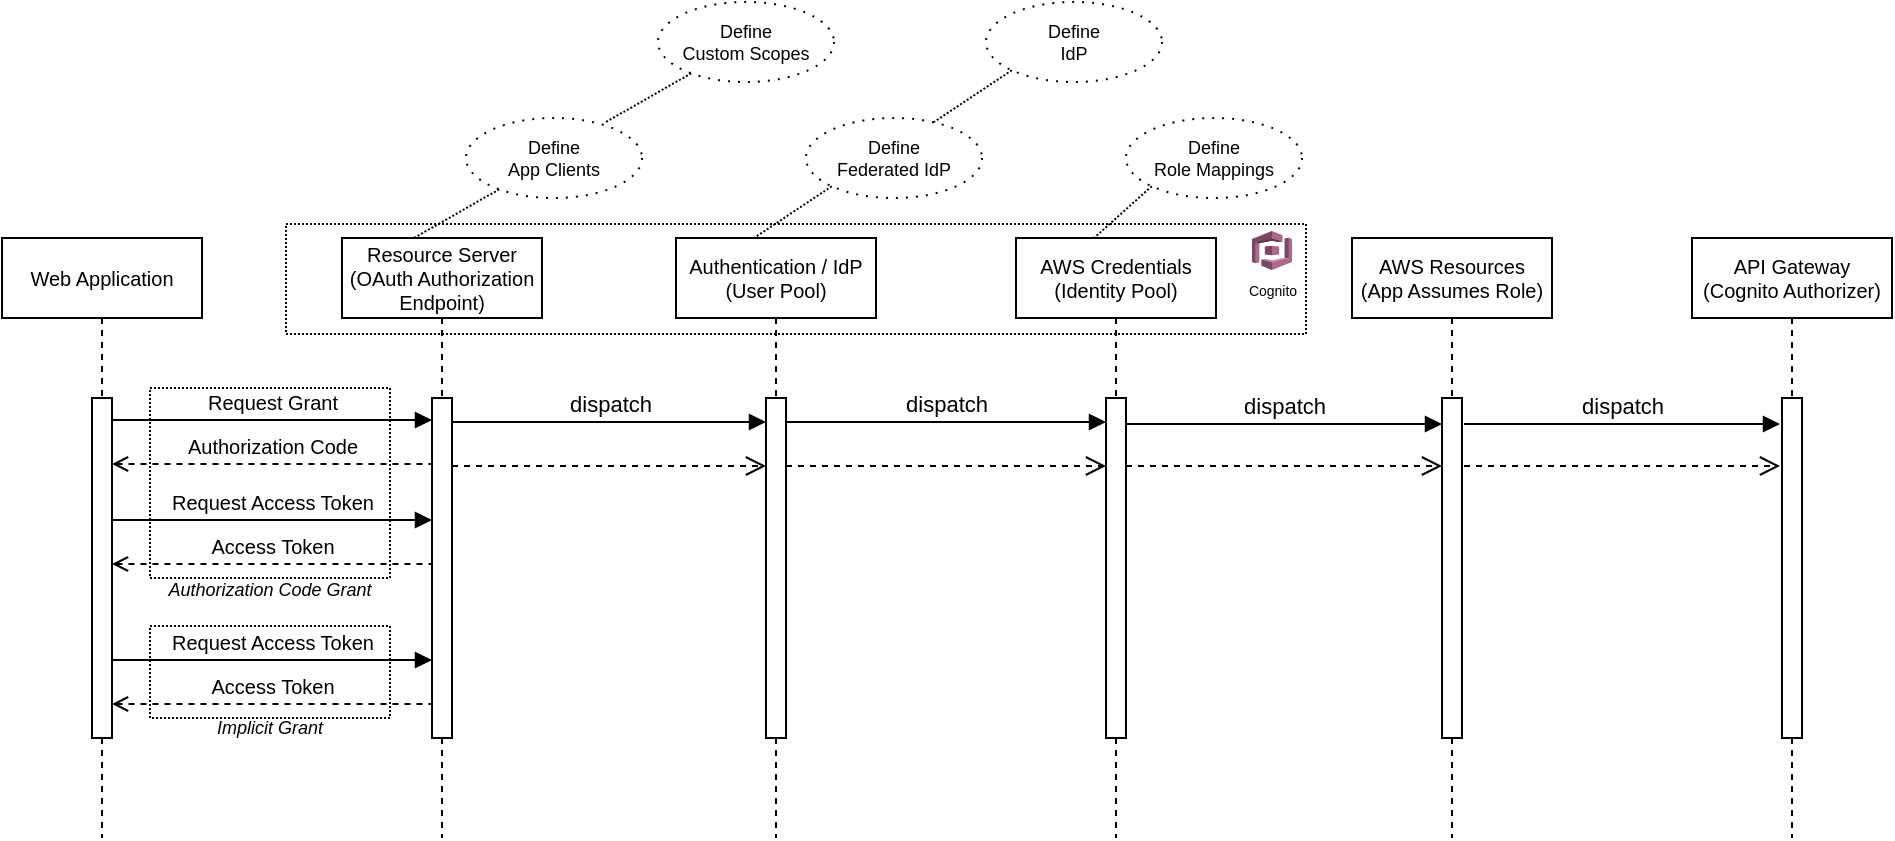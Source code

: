 <mxfile version="23.1.7" type="github">
  <diagram name="Page-1" id="2YBvvXClWsGukQMizWep">
    <mxGraphModel dx="1037" dy="549" grid="1" gridSize="10" guides="1" tooltips="1" connect="1" arrows="1" fold="1" page="1" pageScale="1" pageWidth="1100" pageHeight="850" math="0" shadow="0">
      <root>
        <mxCell id="0" />
        <mxCell id="1" parent="0" />
        <mxCell id="r72Okk3l7TpYCggT--TZ-34" value="" style="rounded=0;whiteSpace=wrap;html=1;fillColor=none;dashed=1;dashPattern=1 1;" vertex="1" parent="1">
          <mxGeometry x="162" y="604" width="120" height="46" as="geometry" />
        </mxCell>
        <mxCell id="aM9ryv3xv72pqoxQDRHE-1" value="Web Application" style="shape=umlLifeline;perimeter=lifelinePerimeter;whiteSpace=wrap;html=1;container=0;dropTarget=0;collapsible=0;recursiveResize=0;outlineConnect=0;portConstraint=eastwest;newEdgeStyle={&quot;edgeStyle&quot;:&quot;elbowEdgeStyle&quot;,&quot;elbow&quot;:&quot;vertical&quot;,&quot;curved&quot;:0,&quot;rounded&quot;:0};fontSize=10;" parent="1" vertex="1">
          <mxGeometry x="88" y="410" width="100" height="300" as="geometry" />
        </mxCell>
        <mxCell id="aM9ryv3xv72pqoxQDRHE-2" value="" style="html=1;points=[];perimeter=orthogonalPerimeter;outlineConnect=0;targetShapes=umlLifeline;portConstraint=eastwest;newEdgeStyle={&quot;edgeStyle&quot;:&quot;elbowEdgeStyle&quot;,&quot;elbow&quot;:&quot;vertical&quot;,&quot;curved&quot;:0,&quot;rounded&quot;:0};" parent="aM9ryv3xv72pqoxQDRHE-1" vertex="1">
          <mxGeometry x="45" y="80" width="10" height="170" as="geometry" />
        </mxCell>
        <mxCell id="aM9ryv3xv72pqoxQDRHE-5" value="Resource Server&lt;br style=&quot;font-size: 10px;&quot;&gt;(OAuth Authorization Endpoint)" style="shape=umlLifeline;perimeter=lifelinePerimeter;whiteSpace=wrap;html=1;container=0;dropTarget=0;collapsible=0;recursiveResize=0;outlineConnect=0;portConstraint=eastwest;newEdgeStyle={&quot;edgeStyle&quot;:&quot;elbowEdgeStyle&quot;,&quot;elbow&quot;:&quot;vertical&quot;,&quot;curved&quot;:0,&quot;rounded&quot;:0};fontSize=10;" parent="1" vertex="1">
          <mxGeometry x="258" y="410" width="100" height="300" as="geometry" />
        </mxCell>
        <mxCell id="aM9ryv3xv72pqoxQDRHE-6" value="" style="html=1;points=[];perimeter=orthogonalPerimeter;outlineConnect=0;targetShapes=umlLifeline;portConstraint=eastwest;newEdgeStyle={&quot;edgeStyle&quot;:&quot;elbowEdgeStyle&quot;,&quot;elbow&quot;:&quot;vertical&quot;,&quot;curved&quot;:0,&quot;rounded&quot;:0};" parent="aM9ryv3xv72pqoxQDRHE-5" vertex="1">
          <mxGeometry x="45" y="80" width="10" height="170" as="geometry" />
        </mxCell>
        <mxCell id="aM9ryv3xv72pqoxQDRHE-7" value="Request Grant" style="html=1;verticalAlign=bottom;endArrow=block;edgeStyle=elbowEdgeStyle;elbow=vertical;curved=0;rounded=0;fontSize=10;" parent="1" edge="1">
          <mxGeometry relative="1" as="geometry">
            <mxPoint x="143" y="501" as="sourcePoint" />
            <Array as="points">
              <mxPoint x="228" y="501" />
            </Array>
            <mxPoint x="303" y="501" as="targetPoint" />
            <mxPoint as="offset" />
          </mxGeometry>
        </mxCell>
        <mxCell id="aM9ryv3xv72pqoxQDRHE-10" value="Authorization Code" style="html=1;verticalAlign=bottom;endArrow=none;dashed=1;endSize=8;edgeStyle=elbowEdgeStyle;elbow=vertical;curved=0;rounded=0;startArrow=open;startFill=0;endFill=0;fontSize=10;" parent="1" edge="1">
          <mxGeometry relative="1" as="geometry">
            <mxPoint x="303" y="523" as="targetPoint" />
            <Array as="points">
              <mxPoint x="228" y="523" />
            </Array>
            <mxPoint x="143" y="523" as="sourcePoint" />
          </mxGeometry>
        </mxCell>
        <mxCell id="r72Okk3l7TpYCggT--TZ-6" value="AWS Credentials&lt;br style=&quot;font-size: 10px;&quot;&gt;(Identity Pool)" style="shape=umlLifeline;perimeter=lifelinePerimeter;whiteSpace=wrap;html=1;container=0;dropTarget=0;collapsible=0;recursiveResize=0;outlineConnect=0;portConstraint=eastwest;newEdgeStyle={&quot;edgeStyle&quot;:&quot;elbowEdgeStyle&quot;,&quot;elbow&quot;:&quot;vertical&quot;,&quot;curved&quot;:0,&quot;rounded&quot;:0};fontSize=10;" vertex="1" parent="1">
          <mxGeometry x="595" y="410" width="100" height="300" as="geometry" />
        </mxCell>
        <mxCell id="r72Okk3l7TpYCggT--TZ-7" value="" style="html=1;points=[];perimeter=orthogonalPerimeter;outlineConnect=0;targetShapes=umlLifeline;portConstraint=eastwest;newEdgeStyle={&quot;edgeStyle&quot;:&quot;elbowEdgeStyle&quot;,&quot;elbow&quot;:&quot;vertical&quot;,&quot;curved&quot;:0,&quot;rounded&quot;:0};" vertex="1" parent="r72Okk3l7TpYCggT--TZ-6">
          <mxGeometry x="45" y="80" width="10" height="170" as="geometry" />
        </mxCell>
        <mxCell id="r72Okk3l7TpYCggT--TZ-10" value="dispatch" style="html=1;verticalAlign=bottom;endArrow=block;edgeStyle=elbowEdgeStyle;elbow=vertical;curved=0;rounded=0;" edge="1" parent="1">
          <mxGeometry relative="1" as="geometry">
            <mxPoint x="313" y="502" as="sourcePoint" />
            <Array as="points">
              <mxPoint x="418" y="502" />
            </Array>
            <mxPoint x="470" y="502" as="targetPoint" />
            <mxPoint as="offset" />
          </mxGeometry>
        </mxCell>
        <mxCell id="r72Okk3l7TpYCggT--TZ-23" style="rounded=0;orthogonalLoop=1;jettySize=auto;html=1;dashed=1;endArrow=none;endFill=0;entryX=0.37;entryY=0;entryDx=0;entryDy=0;entryPerimeter=0;dashPattern=1 1;" edge="1" parent="1" source="r72Okk3l7TpYCggT--TZ-12">
          <mxGeometry relative="1" as="geometry">
            <mxPoint x="294" y="410" as="targetPoint" />
            <mxPoint x="327.37" y="394.358" as="sourcePoint" />
          </mxGeometry>
        </mxCell>
        <mxCell id="r72Okk3l7TpYCggT--TZ-12" value="Define&lt;br&gt;App Clients" style="ellipse;whiteSpace=wrap;html=1;fontSize=9;dashed=1;dashPattern=1 4;" vertex="1" parent="1">
          <mxGeometry x="320" y="350" width="88" height="40" as="geometry" />
        </mxCell>
        <mxCell id="r72Okk3l7TpYCggT--TZ-13" value="Define&lt;br&gt;Federated IdP" style="ellipse;whiteSpace=wrap;html=1;fontSize=9;dashed=1;dashPattern=1 4;" vertex="1" parent="1">
          <mxGeometry x="490" y="350" width="88" height="40" as="geometry" />
        </mxCell>
        <mxCell id="r72Okk3l7TpYCggT--TZ-14" value="Define&lt;br&gt;Role Mappings" style="ellipse;whiteSpace=wrap;html=1;fontSize=9;dashed=1;dashPattern=1 4;" vertex="1" parent="1">
          <mxGeometry x="650" y="350" width="88" height="40" as="geometry" />
        </mxCell>
        <mxCell id="r72Okk3l7TpYCggT--TZ-15" value="AWS Resources&lt;br&gt;(App Assumes Role)" style="shape=umlLifeline;perimeter=lifelinePerimeter;whiteSpace=wrap;html=1;container=0;dropTarget=0;collapsible=0;recursiveResize=0;outlineConnect=0;portConstraint=eastwest;newEdgeStyle={&quot;edgeStyle&quot;:&quot;elbowEdgeStyle&quot;,&quot;elbow&quot;:&quot;vertical&quot;,&quot;curved&quot;:0,&quot;rounded&quot;:0};fontSize=10;" vertex="1" parent="1">
          <mxGeometry x="763" y="410" width="100" height="300" as="geometry" />
        </mxCell>
        <mxCell id="r72Okk3l7TpYCggT--TZ-16" value="" style="html=1;points=[];perimeter=orthogonalPerimeter;outlineConnect=0;targetShapes=umlLifeline;portConstraint=eastwest;newEdgeStyle={&quot;edgeStyle&quot;:&quot;elbowEdgeStyle&quot;,&quot;elbow&quot;:&quot;vertical&quot;,&quot;curved&quot;:0,&quot;rounded&quot;:0};" vertex="1" parent="r72Okk3l7TpYCggT--TZ-15">
          <mxGeometry x="45" y="80" width="10" height="170" as="geometry" />
        </mxCell>
        <mxCell id="r72Okk3l7TpYCggT--TZ-18" value="" style="html=1;verticalAlign=bottom;endArrow=open;dashed=1;endSize=8;edgeStyle=elbowEdgeStyle;elbow=vertical;curved=0;rounded=0;" edge="1" parent="1" source="aM9ryv3xv72pqoxQDRHE-6">
          <mxGeometry relative="1" as="geometry">
            <mxPoint x="470" y="524" as="targetPoint" />
            <Array as="points" />
            <mxPoint x="318" y="524" as="sourcePoint" />
          </mxGeometry>
        </mxCell>
        <mxCell id="r72Okk3l7TpYCggT--TZ-4" value="Authentication / IdP&lt;br style=&quot;font-size: 10px;&quot;&gt;(User Pool)" style="shape=umlLifeline;perimeter=lifelinePerimeter;whiteSpace=wrap;html=1;container=0;dropTarget=0;collapsible=0;recursiveResize=0;outlineConnect=0;portConstraint=eastwest;newEdgeStyle={&quot;edgeStyle&quot;:&quot;elbowEdgeStyle&quot;,&quot;elbow&quot;:&quot;vertical&quot;,&quot;curved&quot;:0,&quot;rounded&quot;:0};fontSize=10;" vertex="1" parent="1">
          <mxGeometry x="425" y="410" width="100" height="300" as="geometry" />
        </mxCell>
        <mxCell id="r72Okk3l7TpYCggT--TZ-5" value="" style="html=1;points=[];perimeter=orthogonalPerimeter;outlineConnect=0;targetShapes=umlLifeline;portConstraint=eastwest;newEdgeStyle={&quot;edgeStyle&quot;:&quot;elbowEdgeStyle&quot;,&quot;elbow&quot;:&quot;vertical&quot;,&quot;curved&quot;:0,&quot;rounded&quot;:0};" vertex="1" parent="r72Okk3l7TpYCggT--TZ-4">
          <mxGeometry x="45" y="80" width="10" height="170" as="geometry" />
        </mxCell>
        <mxCell id="r72Okk3l7TpYCggT--TZ-19" value="dispatch" style="html=1;verticalAlign=bottom;endArrow=block;edgeStyle=elbowEdgeStyle;elbow=vertical;curved=0;rounded=0;" edge="1" parent="1" source="r72Okk3l7TpYCggT--TZ-5" target="r72Okk3l7TpYCggT--TZ-7">
          <mxGeometry relative="1" as="geometry">
            <mxPoint x="481" y="502" as="sourcePoint" />
            <Array as="points">
              <mxPoint x="586" y="502" />
            </Array>
            <mxPoint x="638" y="502" as="targetPoint" />
            <mxPoint as="offset" />
          </mxGeometry>
        </mxCell>
        <mxCell id="r72Okk3l7TpYCggT--TZ-20" value="" style="html=1;verticalAlign=bottom;endArrow=open;dashed=1;endSize=8;edgeStyle=elbowEdgeStyle;elbow=vertical;curved=0;rounded=0;" edge="1" parent="1">
          <mxGeometry relative="1" as="geometry">
            <mxPoint x="640" y="524" as="targetPoint" />
            <Array as="points" />
            <mxPoint x="480" y="524" as="sourcePoint" />
          </mxGeometry>
        </mxCell>
        <mxCell id="r72Okk3l7TpYCggT--TZ-21" value="dispatch" style="html=1;verticalAlign=bottom;endArrow=block;edgeStyle=elbowEdgeStyle;elbow=vertical;curved=0;rounded=0;" edge="1" parent="1" source="r72Okk3l7TpYCggT--TZ-7" target="r72Okk3l7TpYCggT--TZ-16">
          <mxGeometry relative="1" as="geometry">
            <mxPoint x="655" y="503" as="sourcePoint" />
            <Array as="points">
              <mxPoint x="755" y="503" />
            </Array>
            <mxPoint x="807" y="503" as="targetPoint" />
            <mxPoint as="offset" />
          </mxGeometry>
        </mxCell>
        <mxCell id="r72Okk3l7TpYCggT--TZ-22" value="" style="html=1;verticalAlign=bottom;endArrow=open;dashed=1;endSize=8;edgeStyle=elbowEdgeStyle;elbow=vertical;curved=0;rounded=0;" edge="1" parent="1">
          <mxGeometry relative="1" as="geometry">
            <mxPoint x="808" y="524" as="targetPoint" />
            <Array as="points" />
            <mxPoint x="650" y="524" as="sourcePoint" />
          </mxGeometry>
        </mxCell>
        <mxCell id="r72Okk3l7TpYCggT--TZ-24" style="rounded=0;orthogonalLoop=1;jettySize=auto;html=1;dashed=1;endArrow=none;endFill=0;entryX=0.37;entryY=0;entryDx=0;entryDy=0;entryPerimeter=0;dashPattern=1 1;exitX=0;exitY=1;exitDx=0;exitDy=0;" edge="1" parent="1" source="r72Okk3l7TpYCggT--TZ-13">
          <mxGeometry relative="1" as="geometry">
            <mxPoint x="464" y="410" as="targetPoint" />
            <mxPoint x="497" y="394" as="sourcePoint" />
          </mxGeometry>
        </mxCell>
        <mxCell id="r72Okk3l7TpYCggT--TZ-25" style="rounded=0;orthogonalLoop=1;jettySize=auto;html=1;dashed=1;endArrow=none;endFill=0;entryX=0.37;entryY=0;entryDx=0;entryDy=0;entryPerimeter=0;dashPattern=1 1;exitX=0;exitY=1;exitDx=0;exitDy=0;" edge="1" parent="1" source="r72Okk3l7TpYCggT--TZ-14">
          <mxGeometry relative="1" as="geometry">
            <mxPoint x="634" y="410" as="targetPoint" />
            <mxPoint x="667" y="394" as="sourcePoint" />
          </mxGeometry>
        </mxCell>
        <mxCell id="r72Okk3l7TpYCggT--TZ-26" value="API Gateway&lt;br style=&quot;font-size: 10px;&quot;&gt;(Cognito Authorizer)" style="shape=umlLifeline;perimeter=lifelinePerimeter;whiteSpace=wrap;html=1;container=0;dropTarget=0;collapsible=0;recursiveResize=0;outlineConnect=0;portConstraint=eastwest;newEdgeStyle={&quot;edgeStyle&quot;:&quot;elbowEdgeStyle&quot;,&quot;elbow&quot;:&quot;vertical&quot;,&quot;curved&quot;:0,&quot;rounded&quot;:0};fontSize=10;" vertex="1" parent="1">
          <mxGeometry x="933" y="410" width="100" height="300" as="geometry" />
        </mxCell>
        <mxCell id="r72Okk3l7TpYCggT--TZ-27" value="" style="html=1;points=[];perimeter=orthogonalPerimeter;outlineConnect=0;targetShapes=umlLifeline;portConstraint=eastwest;newEdgeStyle={&quot;edgeStyle&quot;:&quot;elbowEdgeStyle&quot;,&quot;elbow&quot;:&quot;vertical&quot;,&quot;curved&quot;:0,&quot;rounded&quot;:0};" vertex="1" parent="r72Okk3l7TpYCggT--TZ-26">
          <mxGeometry x="45" y="80" width="10" height="170" as="geometry" />
        </mxCell>
        <mxCell id="r72Okk3l7TpYCggT--TZ-28" value="dispatch" style="html=1;verticalAlign=bottom;endArrow=block;edgeStyle=elbowEdgeStyle;elbow=vertical;curved=0;rounded=0;" edge="1" parent="1">
          <mxGeometry relative="1" as="geometry">
            <mxPoint x="819" y="503" as="sourcePoint" />
            <Array as="points">
              <mxPoint x="924" y="503" />
            </Array>
            <mxPoint x="977" y="503" as="targetPoint" />
            <mxPoint as="offset" />
          </mxGeometry>
        </mxCell>
        <mxCell id="r72Okk3l7TpYCggT--TZ-29" value="" style="html=1;verticalAlign=bottom;endArrow=open;dashed=1;endSize=8;edgeStyle=elbowEdgeStyle;elbow=vertical;curved=0;rounded=0;" edge="1" parent="1">
          <mxGeometry relative="1" as="geometry">
            <mxPoint x="977" y="524" as="targetPoint" />
            <Array as="points" />
            <mxPoint x="819" y="524" as="sourcePoint" />
          </mxGeometry>
        </mxCell>
        <mxCell id="r72Okk3l7TpYCggT--TZ-36" value="Cognito" style="outlineConnect=0;dashed=0;verticalLabelPosition=bottom;verticalAlign=top;align=center;html=1;shape=mxgraph.aws3.cognito;fillColor=#AD688B;gradientColor=none;fontSize=7;" vertex="1" parent="1">
          <mxGeometry x="713" y="406.5" width="20" height="19.5" as="geometry" />
        </mxCell>
        <mxCell id="r72Okk3l7TpYCggT--TZ-38" value="Request Access Token" style="html=1;verticalAlign=bottom;endArrow=block;edgeStyle=elbowEdgeStyle;elbow=vertical;curved=0;rounded=0;fontSize=10;" edge="1" parent="1">
          <mxGeometry relative="1" as="geometry">
            <mxPoint x="143" y="551" as="sourcePoint" />
            <Array as="points">
              <mxPoint x="228" y="551" />
            </Array>
            <mxPoint x="303" y="551" as="targetPoint" />
            <mxPoint as="offset" />
          </mxGeometry>
        </mxCell>
        <mxCell id="r72Okk3l7TpYCggT--TZ-39" value="Access Token" style="html=1;verticalAlign=bottom;endArrow=none;dashed=1;endSize=8;edgeStyle=elbowEdgeStyle;elbow=vertical;curved=0;rounded=0;startArrow=open;startFill=0;endFill=0;fontSize=10;" edge="1" parent="1">
          <mxGeometry relative="1" as="geometry">
            <mxPoint x="303" y="573" as="targetPoint" />
            <Array as="points">
              <mxPoint x="228" y="573" />
            </Array>
            <mxPoint x="143" y="573" as="sourcePoint" />
          </mxGeometry>
        </mxCell>
        <mxCell id="r72Okk3l7TpYCggT--TZ-40" style="rounded=0;orthogonalLoop=1;jettySize=auto;html=1;dashed=1;endArrow=none;endFill=0;entryX=0.37;entryY=0;entryDx=0;entryDy=0;entryPerimeter=0;dashPattern=1 1;" edge="1" parent="1">
          <mxGeometry relative="1" as="geometry">
            <mxPoint x="390" y="352" as="targetPoint" />
            <mxPoint x="432.609" y="327.652" as="sourcePoint" />
          </mxGeometry>
        </mxCell>
        <mxCell id="r72Okk3l7TpYCggT--TZ-41" value="Define&lt;br&gt;Custom Scopes" style="ellipse;whiteSpace=wrap;html=1;fontSize=9;dashed=1;dashPattern=1 4;" vertex="1" parent="1">
          <mxGeometry x="416" y="292" width="88" height="40" as="geometry" />
        </mxCell>
        <mxCell id="r72Okk3l7TpYCggT--TZ-42" value="Define&lt;br&gt;IdP" style="ellipse;whiteSpace=wrap;html=1;fontSize=9;dashed=1;dashPattern=1 4;" vertex="1" parent="1">
          <mxGeometry x="580" y="292" width="88" height="40" as="geometry" />
        </mxCell>
        <mxCell id="r72Okk3l7TpYCggT--TZ-43" style="rounded=0;orthogonalLoop=1;jettySize=auto;html=1;dashed=1;endArrow=none;endFill=0;entryX=0.37;entryY=0;entryDx=0;entryDy=0;entryPerimeter=0;dashPattern=1 1;exitX=0;exitY=1;exitDx=0;exitDy=0;" edge="1" parent="1" source="r72Okk3l7TpYCggT--TZ-42">
          <mxGeometry relative="1" as="geometry">
            <mxPoint x="554" y="352" as="targetPoint" />
            <mxPoint x="587" y="336" as="sourcePoint" />
          </mxGeometry>
        </mxCell>
        <mxCell id="r72Okk3l7TpYCggT--TZ-44" value="Request Access Token" style="html=1;verticalAlign=bottom;endArrow=block;edgeStyle=elbowEdgeStyle;elbow=vertical;curved=0;rounded=0;fontSize=10;" edge="1" parent="1">
          <mxGeometry relative="1" as="geometry">
            <mxPoint x="143" y="621" as="sourcePoint" />
            <Array as="points">
              <mxPoint x="228" y="621" />
            </Array>
            <mxPoint x="303" y="621" as="targetPoint" />
            <mxPoint as="offset" />
          </mxGeometry>
        </mxCell>
        <mxCell id="r72Okk3l7TpYCggT--TZ-45" value="Access Token" style="html=1;verticalAlign=bottom;endArrow=none;dashed=1;endSize=8;edgeStyle=elbowEdgeStyle;elbow=vertical;curved=0;rounded=0;startArrow=open;startFill=0;endFill=0;fontSize=10;" edge="1" parent="1">
          <mxGeometry relative="1" as="geometry">
            <mxPoint x="303" y="643" as="targetPoint" />
            <Array as="points">
              <mxPoint x="228" y="643" />
            </Array>
            <mxPoint x="143" y="643" as="sourcePoint" />
          </mxGeometry>
        </mxCell>
        <mxCell id="r72Okk3l7TpYCggT--TZ-46" value="" style="rounded=0;whiteSpace=wrap;html=1;fillColor=none;dashed=1;dashPattern=1 1;" vertex="1" parent="1">
          <mxGeometry x="230" y="403" width="510" height="55" as="geometry" />
        </mxCell>
        <mxCell id="r72Okk3l7TpYCggT--TZ-47" value="" style="rounded=0;whiteSpace=wrap;html=1;fillColor=none;dashed=1;dashPattern=1 1;" vertex="1" parent="1">
          <mxGeometry x="162" y="485" width="120" height="95" as="geometry" />
        </mxCell>
        <mxCell id="r72Okk3l7TpYCggT--TZ-48" value="Implicit Grant" style="text;html=1;align=center;verticalAlign=middle;whiteSpace=wrap;rounded=0;fontSize=9;fontStyle=2" vertex="1" parent="1">
          <mxGeometry x="177" y="650" width="90" height="10" as="geometry" />
        </mxCell>
        <mxCell id="r72Okk3l7TpYCggT--TZ-49" value="Authorization Code Grant" style="text;html=1;align=center;verticalAlign=middle;whiteSpace=wrap;rounded=0;fontSize=9;fontStyle=2" vertex="1" parent="1">
          <mxGeometry x="167" y="582" width="110" height="8" as="geometry" />
        </mxCell>
      </root>
    </mxGraphModel>
  </diagram>
</mxfile>
